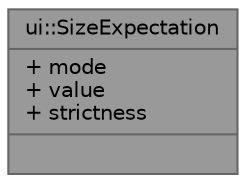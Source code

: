 digraph "ui::SizeExpectation"
{
 // LATEX_PDF_SIZE
  bgcolor="transparent";
  edge [fontname=Helvetica,fontsize=10,labelfontname=Helvetica,labelfontsize=10];
  node [fontname=Helvetica,fontsize=10,shape=box,height=0.2,width=0.4];
  Node1 [shape=record,label="{ui::SizeExpectation\n|+ mode\l+ value\l+ strictness\l|}",height=0.2,width=0.4,color="gray40", fillcolor="grey60", style="filled", fontcolor="black",tooltip=" "];
}
